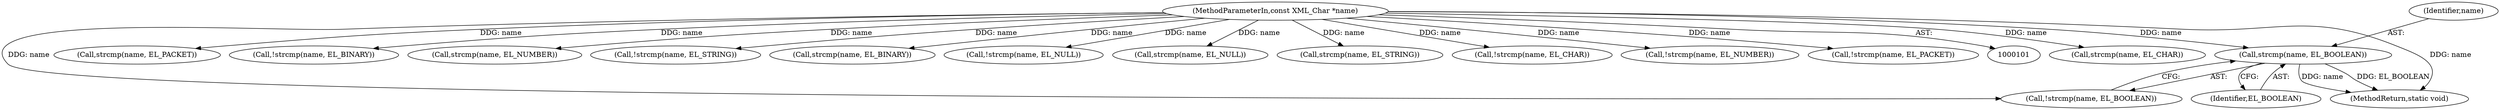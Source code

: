 digraph "0_php_2aae60461c2ff7b7fbcdd194c789ac841d0747d7@API" {
"1000342" [label="(Call,strcmp(name, EL_BOOLEAN))"];
"1000103" [label="(MethodParameterIn,const XML_Char *name)"];
"1000342" [label="(Call,strcmp(name, EL_BOOLEAN))"];
"1000237" [label="(Call,strcmp(name, EL_CHAR))"];
"1000341" [label="(Call,!strcmp(name, EL_BOOLEAN))"];
"1000343" [label="(Identifier,name)"];
"1000115" [label="(Call,strcmp(name, EL_PACKET))"];
"1000459" [label="(MethodReturn,static void)"];
"1000189" [label="(Call,!strcmp(name, EL_BINARY))"];
"1000301" [label="(Call,strcmp(name, EL_NUMBER))"];
"1000142" [label="(Call,!strcmp(name, EL_STRING))"];
"1000190" [label="(Call,strcmp(name, EL_BINARY))"];
"1000446" [label="(Call,!strcmp(name, EL_NULL))"];
"1000447" [label="(Call,strcmp(name, EL_NULL))"];
"1000103" [label="(MethodParameterIn,const XML_Char *name)"];
"1000143" [label="(Call,strcmp(name, EL_STRING))"];
"1000236" [label="(Call,!strcmp(name, EL_CHAR))"];
"1000344" [label="(Identifier,EL_BOOLEAN)"];
"1000300" [label="(Call,!strcmp(name, EL_NUMBER))"];
"1000114" [label="(Call,!strcmp(name, EL_PACKET))"];
"1000342" -> "1000341"  [label="AST: "];
"1000342" -> "1000344"  [label="CFG: "];
"1000343" -> "1000342"  [label="AST: "];
"1000344" -> "1000342"  [label="AST: "];
"1000341" -> "1000342"  [label="CFG: "];
"1000342" -> "1000459"  [label="DDG: EL_BOOLEAN"];
"1000342" -> "1000459"  [label="DDG: name"];
"1000103" -> "1000342"  [label="DDG: name"];
"1000103" -> "1000101"  [label="AST: "];
"1000103" -> "1000459"  [label="DDG: name"];
"1000103" -> "1000114"  [label="DDG: name"];
"1000103" -> "1000115"  [label="DDG: name"];
"1000103" -> "1000142"  [label="DDG: name"];
"1000103" -> "1000143"  [label="DDG: name"];
"1000103" -> "1000189"  [label="DDG: name"];
"1000103" -> "1000190"  [label="DDG: name"];
"1000103" -> "1000236"  [label="DDG: name"];
"1000103" -> "1000237"  [label="DDG: name"];
"1000103" -> "1000300"  [label="DDG: name"];
"1000103" -> "1000301"  [label="DDG: name"];
"1000103" -> "1000341"  [label="DDG: name"];
"1000103" -> "1000446"  [label="DDG: name"];
"1000103" -> "1000447"  [label="DDG: name"];
}
